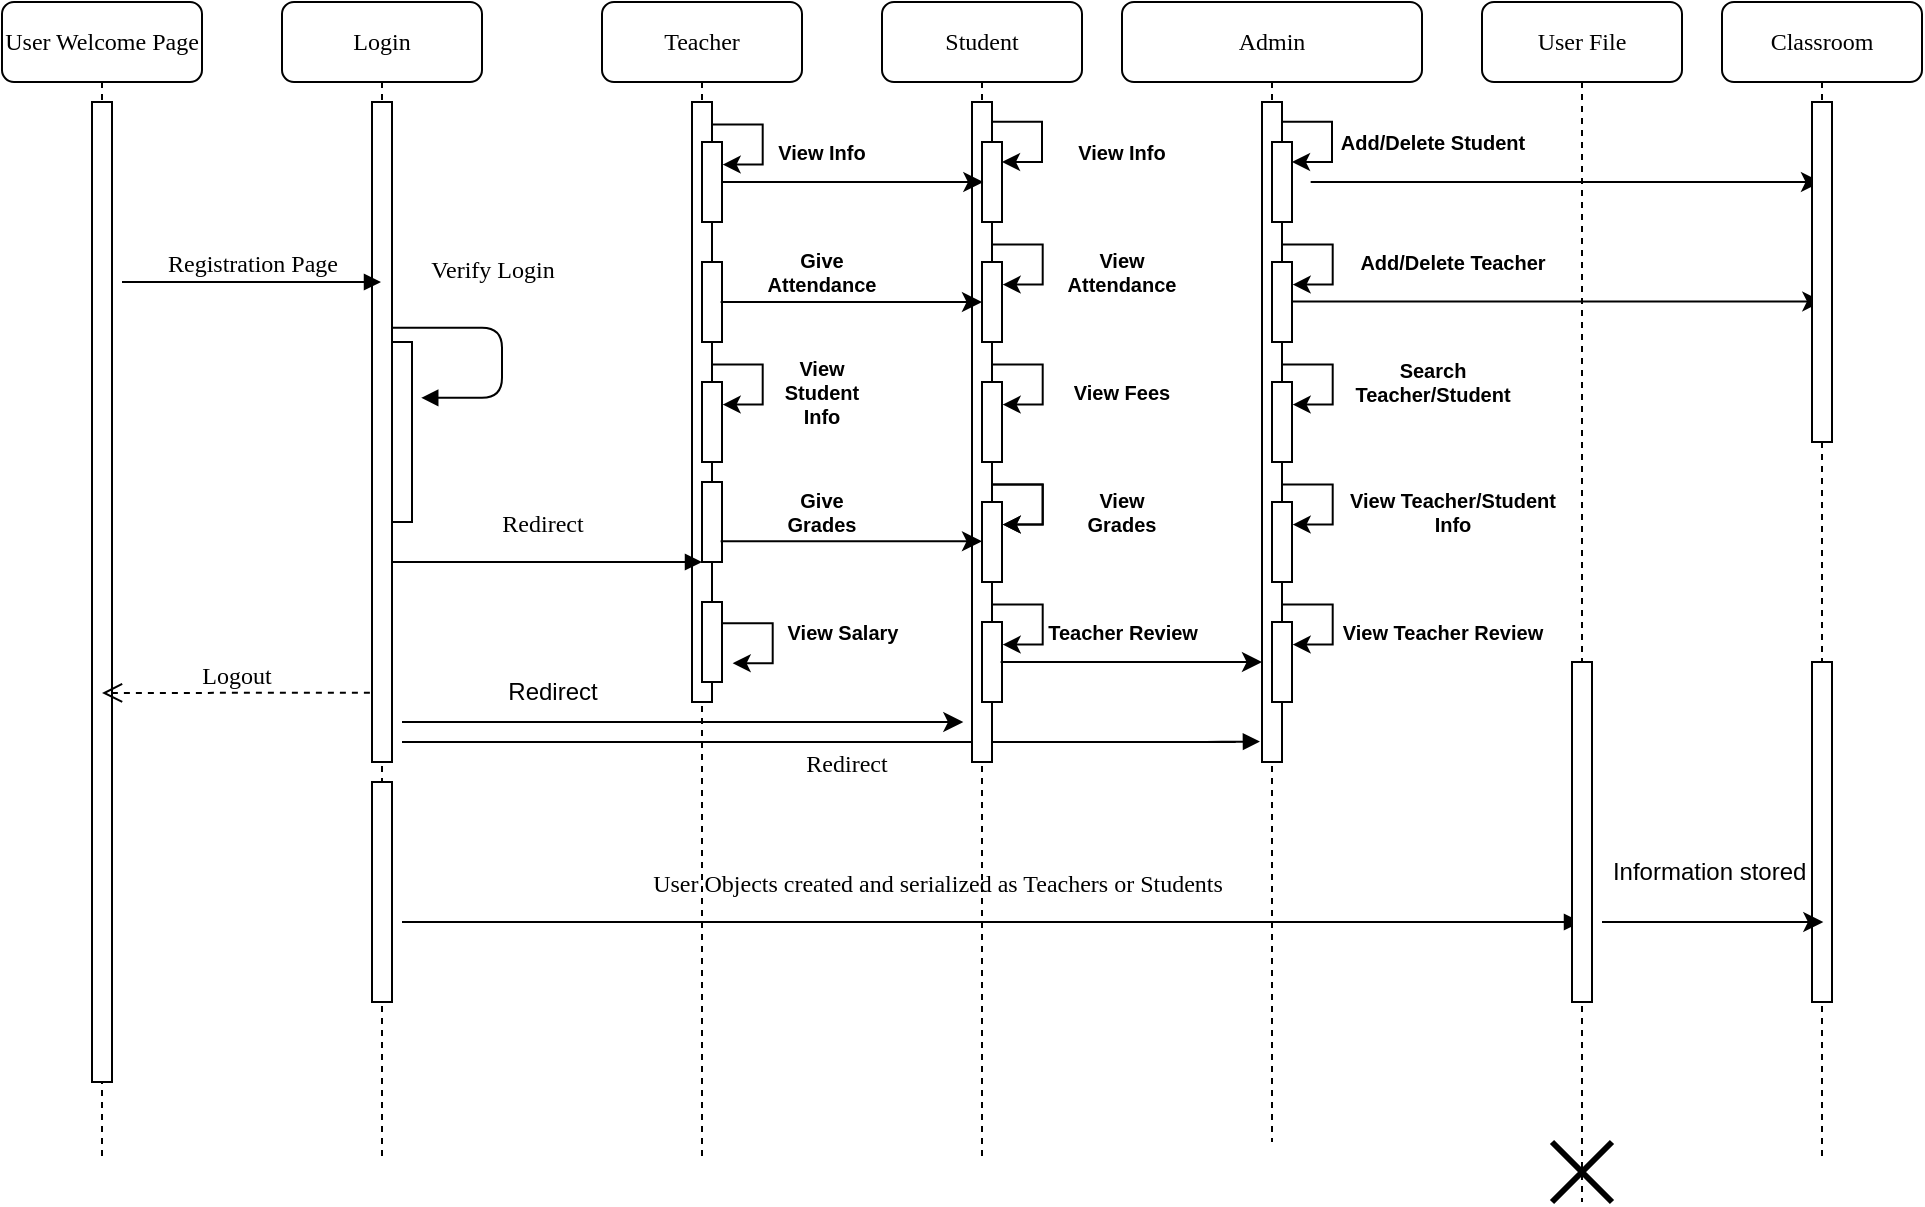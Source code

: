 <mxfile version="20.2.7" type="device"><diagram name="Page-1" id="13e1069c-82ec-6db2-03f1-153e76fe0fe0"><mxGraphModel dx="1470" dy="788" grid="1" gridSize="10" guides="1" tooltips="1" connect="1" arrows="1" fold="1" page="1" pageScale="1" pageWidth="1100" pageHeight="850" background="none" math="0" shadow="0"><root><mxCell id="0"/><mxCell id="1" parent="0"/><mxCell id="7baba1c4bc27f4b0-2" value="Login" style="shape=umlLifeline;perimeter=lifelinePerimeter;whiteSpace=wrap;html=1;container=1;collapsible=0;recursiveResize=0;outlineConnect=0;rounded=1;shadow=0;comic=0;labelBackgroundColor=none;strokeWidth=1;fontFamily=Verdana;fontSize=12;align=center;" parent="1" vertex="1"><mxGeometry x="240" y="20" width="100" height="580" as="geometry"/></mxCell><mxCell id="7baba1c4bc27f4b0-10" value="" style="html=1;points=[];perimeter=orthogonalPerimeter;rounded=0;shadow=0;comic=0;labelBackgroundColor=none;strokeWidth=1;fontFamily=Verdana;fontSize=12;align=center;" parent="7baba1c4bc27f4b0-2" vertex="1"><mxGeometry x="45" y="50" width="10" height="330" as="geometry"/></mxCell><mxCell id="t23RY0JH5YDesEDbYlHu-1" value="Verify Login" style="html=1;verticalAlign=bottom;endArrow=block;labelBackgroundColor=none;fontFamily=Verdana;fontSize=12;edgeStyle=elbowEdgeStyle;entryX=1;entryY=0.286;entryPerimeter=0;exitX=0.986;exitY=0.342;exitPerimeter=0;exitDx=0;exitDy=0;" parent="7baba1c4bc27f4b0-2" source="7baba1c4bc27f4b0-10" edge="1"><mxGeometry x="-0.234" y="20" relative="1" as="geometry"><mxPoint x="65.0" y="160.0" as="sourcePoint"/><mxPoint x="69.62" y="197.92" as="targetPoint"/><Array as="points"><mxPoint x="110" y="180"/></Array><mxPoint as="offset"/></mxGeometry></mxCell><mxCell id="t23RY0JH5YDesEDbYlHu-4" value="" style="html=1;points=[];perimeter=orthogonalPerimeter;rounded=0;shadow=0;comic=0;labelBackgroundColor=none;strokeWidth=1;fontFamily=Verdana;fontSize=12;align=center;" parent="7baba1c4bc27f4b0-2" vertex="1"><mxGeometry x="55" y="170" width="10" height="90" as="geometry"/></mxCell><mxCell id="ZH8GBmhORRo0RGba-Obq-11" value="" style="html=1;points=[];perimeter=orthogonalPerimeter;rounded=0;shadow=0;comic=0;labelBackgroundColor=none;strokeWidth=1;fontFamily=Verdana;fontSize=12;align=center;" parent="7baba1c4bc27f4b0-2" vertex="1"><mxGeometry x="45" y="390" width="10" height="110" as="geometry"/></mxCell><mxCell id="7baba1c4bc27f4b0-3" value="Teacher" style="shape=umlLifeline;perimeter=lifelinePerimeter;whiteSpace=wrap;html=1;container=1;collapsible=0;recursiveResize=0;outlineConnect=0;rounded=1;shadow=0;comic=0;labelBackgroundColor=none;strokeWidth=1;fontFamily=Verdana;fontSize=12;align=center;" parent="1" vertex="1"><mxGeometry x="400" y="20" width="100" height="580" as="geometry"/></mxCell><mxCell id="7baba1c4bc27f4b0-13" value="" style="html=1;points=[];perimeter=orthogonalPerimeter;rounded=0;shadow=0;comic=0;labelBackgroundColor=none;strokeWidth=1;fontFamily=Verdana;fontSize=12;align=center;" parent="7baba1c4bc27f4b0-3" vertex="1"><mxGeometry x="45" y="50" width="10" height="300" as="geometry"/></mxCell><mxCell id="t23RY0JH5YDesEDbYlHu-60" value="" style="html=1;points=[];perimeter=orthogonalPerimeter;rounded=0;shadow=0;comic=0;labelBackgroundColor=none;strokeWidth=1;fontFamily=Verdana;fontSize=12;align=center;" parent="7baba1c4bc27f4b0-3" vertex="1"><mxGeometry x="50" y="70" width="10" height="40" as="geometry"/></mxCell><mxCell id="t23RY0JH5YDesEDbYlHu-61" value="" style="html=1;points=[];perimeter=orthogonalPerimeter;rounded=0;shadow=0;comic=0;labelBackgroundColor=none;strokeWidth=1;fontFamily=Verdana;fontSize=12;align=center;" parent="7baba1c4bc27f4b0-3" vertex="1"><mxGeometry x="50" y="130" width="10" height="40" as="geometry"/></mxCell><mxCell id="t23RY0JH5YDesEDbYlHu-59" value="" style="html=1;points=[];perimeter=orthogonalPerimeter;rounded=0;shadow=0;comic=0;labelBackgroundColor=none;strokeWidth=1;fontFamily=Verdana;fontSize=12;align=center;" parent="7baba1c4bc27f4b0-3" vertex="1"><mxGeometry x="50" y="240" width="10" height="40" as="geometry"/></mxCell><mxCell id="t23RY0JH5YDesEDbYlHu-62" value="" style="html=1;points=[];perimeter=orthogonalPerimeter;rounded=0;shadow=0;comic=0;labelBackgroundColor=none;strokeWidth=1;fontFamily=Verdana;fontSize=12;align=center;" parent="7baba1c4bc27f4b0-3" vertex="1"><mxGeometry x="50" y="190" width="10" height="40" as="geometry"/></mxCell><mxCell id="qCM-A3oTYCpI-mVnWTrN-15" style="edgeStyle=orthogonalEdgeStyle;rounded=0;orthogonalLoop=1;jettySize=auto;html=1;exitX=0.967;exitY=0.03;exitDx=0;exitDy=0;exitPerimeter=0;" parent="7baba1c4bc27f4b0-3" edge="1"><mxGeometry relative="1" as="geometry"><mxPoint x="60.33" y="81.3" as="targetPoint"/><mxPoint x="55" y="60" as="sourcePoint"/><Array as="points"><mxPoint x="55.33" y="61.3"/><mxPoint x="80.33" y="61.3"/><mxPoint x="80.33" y="81.3"/></Array></mxGeometry></mxCell><mxCell id="qCM-A3oTYCpI-mVnWTrN-17" style="edgeStyle=orthogonalEdgeStyle;rounded=0;orthogonalLoop=1;jettySize=auto;html=1;exitX=0.967;exitY=0.03;exitDx=0;exitDy=0;exitPerimeter=0;" parent="7baba1c4bc27f4b0-3" edge="1"><mxGeometry relative="1" as="geometry"><mxPoint x="60.33" y="201.3" as="targetPoint"/><mxPoint x="55" y="180" as="sourcePoint"/><Array as="points"><mxPoint x="55.33" y="181.3"/><mxPoint x="80.33" y="181.3"/><mxPoint x="80.33" y="201.3"/></Array></mxGeometry></mxCell><mxCell id="ZH8GBmhORRo0RGba-Obq-9" value="Redirect" style="html=1;verticalAlign=bottom;endArrow=block;labelBackgroundColor=none;fontFamily=Verdana;fontSize=12;" parent="7baba1c4bc27f4b0-3" source="7baba1c4bc27f4b0-10" edge="1"><mxGeometry x="-0.032" y="10" relative="1" as="geometry"><mxPoint x="-70" y="280" as="sourcePoint"/><mxPoint x="50" y="280" as="targetPoint"/><Array as="points"/><mxPoint as="offset"/></mxGeometry></mxCell><mxCell id="ZH8GBmhORRo0RGba-Obq-15" value="User Objects created and serialized as Teachers or Students&amp;nbsp;" style="html=1;verticalAlign=bottom;endArrow=block;labelBackgroundColor=none;fontFamily=Verdana;fontSize=12;" parent="7baba1c4bc27f4b0-3" target="7baba1c4bc27f4b0-6" edge="1"><mxGeometry x="-0.147" y="10" relative="1" as="geometry"><mxPoint x="-100" y="460" as="sourcePoint"/><mxPoint x="320" y="460" as="targetPoint"/><Array as="points"><mxPoint x="320" y="460"/><mxPoint x="310" y="460"/><mxPoint x="300" y="460"/></Array><mxPoint as="offset"/></mxGeometry></mxCell><mxCell id="t23RY0JH5YDesEDbYlHu-9" value="Redirect" style="html=1;verticalAlign=bottom;endArrow=block;labelBackgroundColor=none;fontFamily=Verdana;fontSize=12;entryX=-0.103;entryY=0.969;entryDx=0;entryDy=0;entryPerimeter=0;" parent="7baba1c4bc27f4b0-3" edge="1" target="_KMTiE6Nv4M5I-F8nwW4-3"><mxGeometry x="-0.053" y="-20" relative="1" as="geometry"><mxPoint x="-100" y="370" as="sourcePoint"/><mxPoint x="324.655" y="370.08" as="targetPoint"/><Array as="points"><mxPoint x="320" y="370"/><mxPoint x="310" y="370"/><mxPoint x="300" y="370"/></Array><mxPoint as="offset"/></mxGeometry></mxCell><mxCell id="_KMTiE6Nv4M5I-F8nwW4-31" value="" style="html=1;points=[];perimeter=orthogonalPerimeter;rounded=0;shadow=0;comic=0;labelBackgroundColor=none;strokeWidth=1;fontFamily=Verdana;fontSize=12;align=center;" vertex="1" parent="7baba1c4bc27f4b0-3"><mxGeometry x="50" y="300" width="10" height="40" as="geometry"/></mxCell><mxCell id="_KMTiE6Nv4M5I-F8nwW4-32" style="edgeStyle=orthogonalEdgeStyle;rounded=0;orthogonalLoop=1;jettySize=auto;html=1;exitX=0.967;exitY=0.03;exitDx=0;exitDy=0;exitPerimeter=0;" edge="1" parent="7baba1c4bc27f4b0-3"><mxGeometry relative="1" as="geometry"><mxPoint x="65.33" y="330.63" as="targetPoint"/><mxPoint x="60" y="309.33" as="sourcePoint"/><Array as="points"><mxPoint x="60.33" y="310.63"/><mxPoint x="85.33" y="310.63"/><mxPoint x="85.33" y="330.63"/></Array></mxGeometry></mxCell><mxCell id="7baba1c4bc27f4b0-4" value="Student" style="shape=umlLifeline;perimeter=lifelinePerimeter;whiteSpace=wrap;html=1;container=1;collapsible=0;recursiveResize=0;outlineConnect=0;rounded=1;shadow=0;comic=0;labelBackgroundColor=none;strokeWidth=1;fontFamily=Verdana;fontSize=12;align=center;" parent="1" vertex="1"><mxGeometry x="540" y="20" width="100" height="580" as="geometry"/></mxCell><mxCell id="7baba1c4bc27f4b0-16" value="" style="html=1;points=[];perimeter=orthogonalPerimeter;rounded=0;shadow=0;comic=0;labelBackgroundColor=none;strokeWidth=1;fontFamily=Verdana;fontSize=12;align=center;" parent="7baba1c4bc27f4b0-4" vertex="1"><mxGeometry x="45" y="50" width="10" height="330" as="geometry"/></mxCell><mxCell id="t23RY0JH5YDesEDbYlHu-63" value="" style="html=1;points=[];perimeter=orthogonalPerimeter;rounded=0;shadow=0;comic=0;labelBackgroundColor=none;strokeWidth=1;fontFamily=Verdana;fontSize=12;align=center;" parent="7baba1c4bc27f4b0-4" vertex="1"><mxGeometry x="50" y="250" width="10" height="40" as="geometry"/></mxCell><mxCell id="t23RY0JH5YDesEDbYlHu-64" value="" style="html=1;points=[];perimeter=orthogonalPerimeter;rounded=0;shadow=0;comic=0;labelBackgroundColor=none;strokeWidth=1;fontFamily=Verdana;fontSize=12;align=center;" parent="7baba1c4bc27f4b0-4" vertex="1"><mxGeometry x="50" y="190" width="10" height="40" as="geometry"/></mxCell><mxCell id="t23RY0JH5YDesEDbYlHu-65" value="" style="html=1;points=[];perimeter=orthogonalPerimeter;rounded=0;shadow=0;comic=0;labelBackgroundColor=none;strokeWidth=1;fontFamily=Verdana;fontSize=12;align=center;" parent="7baba1c4bc27f4b0-4" vertex="1"><mxGeometry x="50" y="70" width="10" height="40" as="geometry"/></mxCell><mxCell id="t23RY0JH5YDesEDbYlHu-66" value="" style="html=1;points=[];perimeter=orthogonalPerimeter;rounded=0;shadow=0;comic=0;labelBackgroundColor=none;strokeWidth=1;fontFamily=Verdana;fontSize=12;align=center;" parent="7baba1c4bc27f4b0-4" vertex="1"><mxGeometry x="50" y="130" width="10" height="40" as="geometry"/></mxCell><mxCell id="qCM-A3oTYCpI-mVnWTrN-13" style="edgeStyle=orthogonalEdgeStyle;rounded=0;orthogonalLoop=1;jettySize=auto;html=1;exitX=0.967;exitY=0.03;exitDx=0;exitDy=0;exitPerimeter=0;" parent="7baba1c4bc27f4b0-4" source="7baba1c4bc27f4b0-16" edge="1"><mxGeometry relative="1" as="geometry"><mxPoint x="60" y="80" as="targetPoint"/><mxPoint x="60" y="60" as="sourcePoint"/><Array as="points"><mxPoint x="55" y="60"/><mxPoint x="80" y="60"/><mxPoint x="80" y="80"/></Array></mxGeometry></mxCell><mxCell id="qCM-A3oTYCpI-mVnWTrN-19" style="edgeStyle=orthogonalEdgeStyle;rounded=0;orthogonalLoop=1;jettySize=auto;html=1;exitX=0.967;exitY=0.03;exitDx=0;exitDy=0;exitPerimeter=0;" parent="7baba1c4bc27f4b0-4" edge="1"><mxGeometry relative="1" as="geometry"><mxPoint x="60.33" y="141.3" as="targetPoint"/><mxPoint x="55" y="120" as="sourcePoint"/><Array as="points"><mxPoint x="55.33" y="121.3"/><mxPoint x="80.33" y="121.3"/><mxPoint x="80.33" y="141.3"/></Array></mxGeometry></mxCell><mxCell id="qCM-A3oTYCpI-mVnWTrN-20" style="edgeStyle=orthogonalEdgeStyle;rounded=0;orthogonalLoop=1;jettySize=auto;html=1;exitX=0.967;exitY=0.03;exitDx=0;exitDy=0;exitPerimeter=0;" parent="7baba1c4bc27f4b0-4" edge="1"><mxGeometry relative="1" as="geometry"><mxPoint x="60.33" y="201.3" as="targetPoint"/><mxPoint x="55" y="180" as="sourcePoint"/><Array as="points"><mxPoint x="55.33" y="181.3"/><mxPoint x="80.33" y="181.3"/><mxPoint x="80.33" y="201.3"/></Array></mxGeometry></mxCell><mxCell id="qCM-A3oTYCpI-mVnWTrN-21" style="edgeStyle=orthogonalEdgeStyle;rounded=0;orthogonalLoop=1;jettySize=auto;html=1;exitX=0.967;exitY=0.03;exitDx=0;exitDy=0;exitPerimeter=0;" parent="7baba1c4bc27f4b0-4" edge="1"><mxGeometry relative="1" as="geometry"><mxPoint x="60.33" y="261.3" as="targetPoint"/><mxPoint x="55" y="240" as="sourcePoint"/><Array as="points"><mxPoint x="55.33" y="241.3"/><mxPoint x="80.33" y="241.3"/><mxPoint x="80.33" y="261.3"/></Array></mxGeometry></mxCell><mxCell id="_KMTiE6Nv4M5I-F8nwW4-23" value="" style="html=1;points=[];perimeter=orthogonalPerimeter;rounded=0;shadow=0;comic=0;labelBackgroundColor=none;strokeWidth=1;fontFamily=Verdana;fontSize=12;align=center;" vertex="1" parent="7baba1c4bc27f4b0-4"><mxGeometry x="50" y="310" width="10" height="40" as="geometry"/></mxCell><mxCell id="_KMTiE6Nv4M5I-F8nwW4-24" style="edgeStyle=orthogonalEdgeStyle;rounded=0;orthogonalLoop=1;jettySize=auto;html=1;exitX=0.967;exitY=0.03;exitDx=0;exitDy=0;exitPerimeter=0;" edge="1" parent="7baba1c4bc27f4b0-4"><mxGeometry relative="1" as="geometry"><mxPoint x="60.33" y="321.3" as="targetPoint"/><mxPoint x="55" y="300" as="sourcePoint"/><Array as="points"><mxPoint x="55.33" y="301.3"/><mxPoint x="80.33" y="301.3"/><mxPoint x="80.33" y="321.3"/></Array></mxGeometry></mxCell><mxCell id="ZH8GBmhORRo0RGba-Obq-18" value="" style="endArrow=classic;html=1;rounded=0;fontSize=15;startSize=7;endSize=7;strokeWidth=1;exitX=0.933;exitY=0.499;exitDx=0;exitDy=0;exitPerimeter=0;" parent="7baba1c4bc27f4b0-4" edge="1"><mxGeometry width="50" height="50" relative="1" as="geometry"><mxPoint x="-80.67" y="269.58" as="sourcePoint"/><mxPoint x="50.0" y="269.62" as="targetPoint"/></mxGeometry></mxCell><mxCell id="_KMTiE6Nv4M5I-F8nwW4-41" value="" style="endArrow=classic;html=1;rounded=0;fontSize=15;startSize=7;endSize=7;strokeWidth=1;" edge="1" parent="7baba1c4bc27f4b0-4"><mxGeometry width="50" height="50" relative="1" as="geometry"><mxPoint x="-240" y="360" as="sourcePoint"/><mxPoint x="40.67" y="360.04" as="targetPoint"/></mxGeometry></mxCell><mxCell id="7baba1c4bc27f4b0-5" value="Admin" style="shape=umlLifeline;perimeter=lifelinePerimeter;whiteSpace=wrap;html=1;container=1;collapsible=0;recursiveResize=0;outlineConnect=0;rounded=1;shadow=0;comic=0;labelBackgroundColor=none;strokeWidth=1;fontFamily=Verdana;fontSize=12;align=center;" parent="1" vertex="1"><mxGeometry x="660" y="20" width="150" height="570" as="geometry"/></mxCell><mxCell id="_KMTiE6Nv4M5I-F8nwW4-3" value="" style="html=1;points=[];perimeter=orthogonalPerimeter;rounded=0;shadow=0;comic=0;labelBackgroundColor=none;strokeWidth=1;fontFamily=Verdana;fontSize=12;align=center;" vertex="1" parent="7baba1c4bc27f4b0-5"><mxGeometry x="70" y="50" width="10" height="330" as="geometry"/></mxCell><mxCell id="_KMTiE6Nv4M5I-F8nwW4-5" value="" style="html=1;points=[];perimeter=orthogonalPerimeter;rounded=0;shadow=0;comic=0;labelBackgroundColor=none;strokeWidth=1;fontFamily=Verdana;fontSize=12;align=center;" vertex="1" parent="7baba1c4bc27f4b0-5"><mxGeometry x="75" y="190" width="10" height="40" as="geometry"/></mxCell><mxCell id="_KMTiE6Nv4M5I-F8nwW4-6" value="" style="html=1;points=[];perimeter=orthogonalPerimeter;rounded=0;shadow=0;comic=0;labelBackgroundColor=none;strokeWidth=1;fontFamily=Verdana;fontSize=12;align=center;" vertex="1" parent="7baba1c4bc27f4b0-5"><mxGeometry x="75" y="70" width="10" height="40" as="geometry"/></mxCell><mxCell id="_KMTiE6Nv4M5I-F8nwW4-7" value="" style="html=1;points=[];perimeter=orthogonalPerimeter;rounded=0;shadow=0;comic=0;labelBackgroundColor=none;strokeWidth=1;fontFamily=Verdana;fontSize=12;align=center;" vertex="1" parent="7baba1c4bc27f4b0-5"><mxGeometry x="75" y="130" width="10" height="40" as="geometry"/></mxCell><mxCell id="_KMTiE6Nv4M5I-F8nwW4-8" style="edgeStyle=orthogonalEdgeStyle;rounded=0;orthogonalLoop=1;jettySize=auto;html=1;exitX=0.967;exitY=0.03;exitDx=0;exitDy=0;exitPerimeter=0;" edge="1" parent="7baba1c4bc27f4b0-5" source="_KMTiE6Nv4M5I-F8nwW4-3"><mxGeometry relative="1" as="geometry"><mxPoint x="85" y="80" as="targetPoint"/><mxPoint x="-455" y="40" as="sourcePoint"/><Array as="points"><mxPoint x="80" y="60"/><mxPoint x="105" y="60"/><mxPoint x="105" y="80"/></Array></mxGeometry></mxCell><mxCell id="_KMTiE6Nv4M5I-F8nwW4-9" style="edgeStyle=orthogonalEdgeStyle;rounded=0;orthogonalLoop=1;jettySize=auto;html=1;exitX=0.967;exitY=0.03;exitDx=0;exitDy=0;exitPerimeter=0;" edge="1" parent="7baba1c4bc27f4b0-5"><mxGeometry relative="1" as="geometry"><mxPoint x="85.33" y="141.3" as="targetPoint"/><mxPoint x="80" y="120" as="sourcePoint"/><Array as="points"><mxPoint x="80.33" y="121.3"/><mxPoint x="105.33" y="121.3"/><mxPoint x="105.33" y="141.3"/></Array></mxGeometry></mxCell><mxCell id="_KMTiE6Nv4M5I-F8nwW4-10" style="edgeStyle=orthogonalEdgeStyle;rounded=0;orthogonalLoop=1;jettySize=auto;html=1;exitX=0.967;exitY=0.03;exitDx=0;exitDy=0;exitPerimeter=0;" edge="1" parent="7baba1c4bc27f4b0-5"><mxGeometry relative="1" as="geometry"><mxPoint x="85.33" y="201.3" as="targetPoint"/><mxPoint x="80" y="180" as="sourcePoint"/><Array as="points"><mxPoint x="80.33" y="181.3"/><mxPoint x="105.33" y="181.3"/><mxPoint x="105.33" y="201.3"/></Array></mxGeometry></mxCell><mxCell id="_KMTiE6Nv4M5I-F8nwW4-20" value="" style="endArrow=classic;html=1;rounded=0;fontSize=15;startSize=7;endSize=7;strokeWidth=1;exitX=0.933;exitY=0.499;exitDx=0;exitDy=0;exitPerimeter=0;" edge="1" parent="7baba1c4bc27f4b0-5"><mxGeometry width="50" height="50" relative="1" as="geometry"><mxPoint x="85" y="149.71" as="sourcePoint"/><mxPoint x="350.17" y="149.71" as="targetPoint"/></mxGeometry></mxCell><mxCell id="qCM-A3oTYCpI-mVnWTrN-3" value="View Fees" style="text;html=1;strokeColor=none;fillColor=none;align=center;verticalAlign=middle;whiteSpace=wrap;rounded=0;fontSize=10;fontStyle=1" parent="7baba1c4bc27f4b0-5" vertex="1"><mxGeometry x="-30" y="180" width="60" height="30" as="geometry"/></mxCell><mxCell id="qCM-A3oTYCpI-mVnWTrN-4" value="View Grades" style="text;html=1;strokeColor=none;fillColor=none;align=center;verticalAlign=middle;whiteSpace=wrap;rounded=0;fontSize=10;fontStyle=1" parent="7baba1c4bc27f4b0-5" vertex="1"><mxGeometry x="-30" y="240" width="60" height="30" as="geometry"/></mxCell><mxCell id="qCM-A3oTYCpI-mVnWTrN-2" value="View Attendance" style="text;html=1;strokeColor=none;fillColor=none;align=center;verticalAlign=middle;whiteSpace=wrap;rounded=0;fontSize=10;fontStyle=1" parent="7baba1c4bc27f4b0-5" vertex="1"><mxGeometry x="-30" y="120" width="60" height="30" as="geometry"/></mxCell><mxCell id="_KMTiE6Nv4M5I-F8nwW4-25" value="Teacher Review" style="text;html=1;align=center;verticalAlign=middle;resizable=0;points=[];autosize=1;strokeColor=none;fillColor=none;fontSize=10;fontStyle=1" vertex="1" parent="7baba1c4bc27f4b0-5"><mxGeometry x="-50" y="300" width="100" height="30" as="geometry"/></mxCell><mxCell id="_KMTiE6Nv4M5I-F8nwW4-27" value="" style="endArrow=classic;html=1;rounded=0;fontSize=15;startSize=7;endSize=7;strokeWidth=1;exitX=0.933;exitY=0.499;exitDx=0;exitDy=0;exitPerimeter=0;" edge="1" parent="7baba1c4bc27f4b0-5"><mxGeometry width="50" height="50" relative="1" as="geometry"><mxPoint x="-60.67" y="330" as="sourcePoint"/><mxPoint x="70.0" y="330.04" as="targetPoint"/></mxGeometry></mxCell><mxCell id="_KMTiE6Nv4M5I-F8nwW4-28" value="" style="html=1;points=[];perimeter=orthogonalPerimeter;rounded=0;shadow=0;comic=0;labelBackgroundColor=none;strokeWidth=1;fontFamily=Verdana;fontSize=12;align=center;" vertex="1" parent="7baba1c4bc27f4b0-5"><mxGeometry x="75" y="310" width="10" height="40" as="geometry"/></mxCell><mxCell id="_KMTiE6Nv4M5I-F8nwW4-29" style="edgeStyle=orthogonalEdgeStyle;rounded=0;orthogonalLoop=1;jettySize=auto;html=1;exitX=0.967;exitY=0.03;exitDx=0;exitDy=0;exitPerimeter=0;" edge="1" parent="7baba1c4bc27f4b0-5"><mxGeometry relative="1" as="geometry"><mxPoint x="85.33" y="321.3" as="targetPoint"/><mxPoint x="80" y="300" as="sourcePoint"/><Array as="points"><mxPoint x="80.33" y="301.3"/><mxPoint x="105.33" y="301.3"/><mxPoint x="105.33" y="321.3"/></Array></mxGeometry></mxCell><mxCell id="_KMTiE6Nv4M5I-F8nwW4-37" value="" style="html=1;points=[];perimeter=orthogonalPerimeter;rounded=0;shadow=0;comic=0;labelBackgroundColor=none;strokeWidth=1;fontFamily=Verdana;fontSize=12;align=center;" vertex="1" parent="7baba1c4bc27f4b0-5"><mxGeometry x="75" y="250" width="10" height="40" as="geometry"/></mxCell><mxCell id="_KMTiE6Nv4M5I-F8nwW4-38" style="edgeStyle=orthogonalEdgeStyle;rounded=0;orthogonalLoop=1;jettySize=auto;html=1;exitX=0.967;exitY=0.03;exitDx=0;exitDy=0;exitPerimeter=0;" edge="1" parent="7baba1c4bc27f4b0-5"><mxGeometry relative="1" as="geometry"><mxPoint x="85.33" y="261.3" as="targetPoint"/><mxPoint x="80" y="240.0" as="sourcePoint"/><Array as="points"><mxPoint x="80.33" y="241.3"/><mxPoint x="105.33" y="241.3"/><mxPoint x="105.33" y="261.3"/></Array></mxGeometry></mxCell><mxCell id="qCM-A3oTYCpI-mVnWTrN-1" value="View Info" style="text;html=1;strokeColor=none;fillColor=none;align=center;verticalAlign=middle;whiteSpace=wrap;rounded=0;fontSize=10;fontStyle=1" parent="7baba1c4bc27f4b0-5" vertex="1"><mxGeometry x="-30" y="60" width="60" height="30" as="geometry"/></mxCell><mxCell id="7baba1c4bc27f4b0-6" value="User File" style="shape=umlLifeline;perimeter=lifelinePerimeter;whiteSpace=wrap;html=1;container=1;collapsible=0;recursiveResize=0;outlineConnect=0;rounded=1;shadow=0;comic=0;labelBackgroundColor=none;strokeWidth=1;fontFamily=Verdana;fontSize=12;align=center;" parent="1" vertex="1"><mxGeometry x="840" y="20" width="100" height="600" as="geometry"/></mxCell><mxCell id="ZH8GBmhORRo0RGba-Obq-13" value="" style="html=1;points=[];perimeter=orthogonalPerimeter;rounded=0;shadow=0;comic=0;labelBackgroundColor=none;strokeWidth=1;fontFamily=Verdana;fontSize=12;align=center;" parent="7baba1c4bc27f4b0-6" vertex="1"><mxGeometry x="45" y="330" width="10" height="170" as="geometry"/></mxCell><mxCell id="ZH8GBmhORRo0RGba-Obq-23" value="" style="shape=umlDestroy;whiteSpace=wrap;html=1;strokeWidth=3;fontSize=12;" parent="7baba1c4bc27f4b0-6" vertex="1"><mxGeometry x="35" y="570" width="30" height="30" as="geometry"/></mxCell><mxCell id="_KMTiE6Nv4M5I-F8nwW4-19" value="" style="endArrow=classic;html=1;rounded=0;fontSize=15;startSize=7;endSize=7;strokeWidth=1;exitX=0.933;exitY=0.499;exitDx=0;exitDy=0;exitPerimeter=0;" edge="1" parent="7baba1c4bc27f4b0-6" target="7baba1c4bc27f4b0-7"><mxGeometry width="50" height="50" relative="1" as="geometry"><mxPoint x="-85.67" y="90" as="sourcePoint"/><mxPoint x="45.0" y="90.04" as="targetPoint"/></mxGeometry></mxCell><mxCell id="_KMTiE6Nv4M5I-F8nwW4-13" value="Add/Delete Teacher" style="text;html=1;align=center;verticalAlign=middle;resizable=0;points=[];autosize=1;strokeColor=none;fillColor=none;fontSize=10;fontStyle=1" vertex="1" parent="7baba1c4bc27f4b0-6"><mxGeometry x="-75" y="115" width="120" height="30" as="geometry"/></mxCell><mxCell id="_KMTiE6Nv4M5I-F8nwW4-39" value="View Teacher/Student&lt;br&gt;Info" style="text;html=1;align=center;verticalAlign=middle;resizable=0;points=[];autosize=1;strokeColor=none;fillColor=none;fontSize=10;fontStyle=1" vertex="1" parent="7baba1c4bc27f4b0-6"><mxGeometry x="-80" y="235" width="130" height="40" as="geometry"/></mxCell><mxCell id="_KMTiE6Nv4M5I-F8nwW4-22" value="View Teacher Review" style="text;html=1;align=center;verticalAlign=middle;resizable=0;points=[];autosize=1;strokeColor=none;fillColor=none;fontSize=10;fontStyle=1" vertex="1" parent="7baba1c4bc27f4b0-6"><mxGeometry x="-80" y="300" width="120" height="30" as="geometry"/></mxCell><mxCell id="7baba1c4bc27f4b0-7" value="Classroom" style="shape=umlLifeline;perimeter=lifelinePerimeter;whiteSpace=wrap;html=1;container=1;collapsible=0;recursiveResize=0;outlineConnect=0;rounded=1;shadow=0;comic=0;labelBackgroundColor=none;strokeWidth=1;fontFamily=Verdana;fontSize=12;align=center;" parent="1" vertex="1"><mxGeometry x="960" y="20" width="100" height="580" as="geometry"/></mxCell><mxCell id="ZH8GBmhORRo0RGba-Obq-19" value="" style="html=1;points=[];perimeter=orthogonalPerimeter;rounded=0;shadow=0;comic=0;labelBackgroundColor=none;strokeWidth=1;fontFamily=Verdana;fontSize=12;align=center;" parent="7baba1c4bc27f4b0-7" vertex="1"><mxGeometry x="45" y="330" width="10" height="170" as="geometry"/></mxCell><mxCell id="-G_NcXCoSH-58xTfbhwI-2" value="" style="html=1;points=[];perimeter=orthogonalPerimeter;rounded=0;shadow=0;comic=0;labelBackgroundColor=none;strokeWidth=1;fontFamily=Verdana;fontSize=12;align=center;" parent="7baba1c4bc27f4b0-7" vertex="1"><mxGeometry x="45" y="50" width="10" height="170" as="geometry"/></mxCell><mxCell id="ZH8GBmhORRo0RGba-Obq-22" value="&lt;font style=&quot;font-size: 12px;&quot;&gt;Information stored&amp;nbsp;&lt;/font&gt;" style="text;html=1;align=center;verticalAlign=middle;resizable=0;points=[];autosize=1;strokeColor=none;fillColor=none;fontSize=12;" parent="7baba1c4bc27f4b0-7" vertex="1"><mxGeometry x="-65" y="420" width="120" height="30" as="geometry"/></mxCell><mxCell id="7baba1c4bc27f4b0-8" value="User Welcome Page" style="shape=umlLifeline;perimeter=lifelinePerimeter;whiteSpace=wrap;html=1;container=1;collapsible=0;recursiveResize=0;outlineConnect=0;rounded=1;shadow=0;comic=0;labelBackgroundColor=none;strokeWidth=1;fontFamily=Verdana;fontSize=12;align=center;" parent="1" vertex="1"><mxGeometry x="100" y="20" width="100" height="580" as="geometry"/></mxCell><mxCell id="7baba1c4bc27f4b0-9" value="" style="html=1;points=[];perimeter=orthogonalPerimeter;rounded=0;shadow=0;comic=0;labelBackgroundColor=none;strokeWidth=1;fontFamily=Verdana;fontSize=12;align=center;" parent="7baba1c4bc27f4b0-8" vertex="1"><mxGeometry x="45" y="50" width="10" height="490" as="geometry"/></mxCell><mxCell id="t23RY0JH5YDesEDbYlHu-14" value="Logout" style="html=1;verticalAlign=bottom;endArrow=open;dashed=1;endSize=8;labelBackgroundColor=none;fontFamily=Verdana;fontSize=12;edgeStyle=elbowEdgeStyle;elbow=vertical;exitX=-0.106;exitY=0.895;exitDx=0;exitDy=0;exitPerimeter=0;" parent="1" source="7baba1c4bc27f4b0-10" target="7baba1c4bc27f4b0-8" edge="1"><mxGeometry relative="1" as="geometry"><mxPoint x="170" y="358" as="targetPoint"/><Array as="points"/><mxPoint x="270" y="358" as="sourcePoint"/></mxGeometry></mxCell><mxCell id="qCM-A3oTYCpI-mVnWTrN-5" value="View Info" style="text;html=1;strokeColor=none;fillColor=none;align=center;verticalAlign=middle;whiteSpace=wrap;rounded=0;fontSize=10;fontStyle=1" parent="1" vertex="1"><mxGeometry x="480" y="80" width="60" height="30" as="geometry"/></mxCell><mxCell id="qCM-A3oTYCpI-mVnWTrN-6" value="Give Grades" style="text;html=1;strokeColor=none;fillColor=none;align=center;verticalAlign=middle;whiteSpace=wrap;rounded=0;fontSize=10;fontStyle=1" parent="1" vertex="1"><mxGeometry x="480" y="260" width="60" height="30" as="geometry"/></mxCell><mxCell id="qCM-A3oTYCpI-mVnWTrN-24" value="Registration Page" style="html=1;verticalAlign=bottom;endArrow=block;labelBackgroundColor=none;fontFamily=Verdana;fontSize=12;edgeStyle=elbowEdgeStyle;elbow=vertical;" parent="1" target="7baba1c4bc27f4b0-2" edge="1"><mxGeometry relative="1" as="geometry"><mxPoint x="160" y="160" as="sourcePoint"/><mxPoint x="270" y="160" as="targetPoint"/></mxGeometry></mxCell><mxCell id="qCM-A3oTYCpI-mVnWTrN-7" value="Give Attendance" style="text;html=1;strokeColor=none;fillColor=none;align=center;verticalAlign=middle;whiteSpace=wrap;rounded=0;fontSize=10;fontStyle=1" parent="1" vertex="1"><mxGeometry x="480" y="140" width="60" height="30" as="geometry"/></mxCell><mxCell id="ZH8GBmhORRo0RGba-Obq-16" value="" style="endArrow=classic;html=1;rounded=0;fontSize=15;startSize=7;endSize=7;strokeWidth=1;exitX=0.933;exitY=0.499;exitDx=0;exitDy=0;exitPerimeter=0;" parent="1" source="t23RY0JH5YDesEDbYlHu-61" edge="1"><mxGeometry width="50" height="50" relative="1" as="geometry"><mxPoint x="530" y="310" as="sourcePoint"/><mxPoint x="590" y="170" as="targetPoint"/></mxGeometry></mxCell><mxCell id="ZH8GBmhORRo0RGba-Obq-21" value="" style="endArrow=classic;html=1;rounded=0;fontSize=15;startSize=7;endSize=7;strokeWidth=1;" parent="1" edge="1"><mxGeometry width="50" height="50" relative="1" as="geometry"><mxPoint x="900" y="480" as="sourcePoint"/><mxPoint x="1010.67" y="480.04" as="targetPoint"/></mxGeometry></mxCell><mxCell id="h8nFh-4SyM_FLqY9mJHs-3" value="" style="endArrow=classic;html=1;rounded=0;fontSize=15;startSize=7;endSize=7;strokeWidth=1;exitX=0.933;exitY=0.499;exitDx=0;exitDy=0;exitPerimeter=0;" parent="1" edge="1"><mxGeometry width="50" height="50" relative="1" as="geometry"><mxPoint x="460.0" y="110.0" as="sourcePoint"/><mxPoint x="590.67" y="110.04" as="targetPoint"/></mxGeometry></mxCell><mxCell id="h8nFh-4SyM_FLqY9mJHs-36" style="edgeStyle=orthogonalEdgeStyle;rounded=0;orthogonalLoop=1;jettySize=auto;html=1;exitX=0.967;exitY=0.03;exitDx=0;exitDy=0;exitPerimeter=0;" parent="1" edge="1"><mxGeometry relative="1" as="geometry"><mxPoint x="600.33" y="281.3" as="targetPoint"/><mxPoint x="595" y="260" as="sourcePoint"/><Array as="points"><mxPoint x="595.33" y="261.3"/><mxPoint x="620.33" y="261.3"/><mxPoint x="620.33" y="281.3"/></Array></mxGeometry></mxCell><mxCell id="_KMTiE6Nv4M5I-F8nwW4-12" value="Add/Delete Student" style="text;html=1;align=center;verticalAlign=middle;resizable=0;points=[];autosize=1;strokeColor=none;fillColor=none;fontSize=10;fontStyle=1" vertex="1" parent="1"><mxGeometry x="755" y="75" width="120" height="30" as="geometry"/></mxCell><mxCell id="qCM-A3oTYCpI-mVnWTrN-8" value="View Student Info" style="text;html=1;strokeColor=none;fillColor=none;align=center;verticalAlign=middle;whiteSpace=wrap;rounded=0;fontSize=10;fontStyle=1" parent="1" vertex="1"><mxGeometry x="480" y="200" width="60" height="30" as="geometry"/></mxCell><mxCell id="_KMTiE6Nv4M5I-F8nwW4-14" value="Search &lt;br&gt;Teacher/Student" style="text;html=1;align=center;verticalAlign=middle;resizable=0;points=[];autosize=1;strokeColor=none;fillColor=none;fontSize=10;fontStyle=1" vertex="1" parent="1"><mxGeometry x="765" y="190" width="100" height="40" as="geometry"/></mxCell><mxCell id="_KMTiE6Nv4M5I-F8nwW4-33" value="&lt;font style=&quot;font-size: 10px;&quot;&gt;View Salary&lt;/font&gt;" style="text;html=1;align=center;verticalAlign=middle;resizable=0;points=[];autosize=1;strokeColor=none;fillColor=none;fontSize=12;fontStyle=1" vertex="1" parent="1"><mxGeometry x="480" y="320" width="80" height="30" as="geometry"/></mxCell><mxCell id="_KMTiE6Nv4M5I-F8nwW4-43" value="Redirect" style="text;html=1;align=center;verticalAlign=middle;resizable=0;points=[];autosize=1;strokeColor=none;fillColor=none;fontSize=12;" vertex="1" parent="1"><mxGeometry x="340" y="350" width="70" height="30" as="geometry"/></mxCell></root></mxGraphModel></diagram></mxfile>